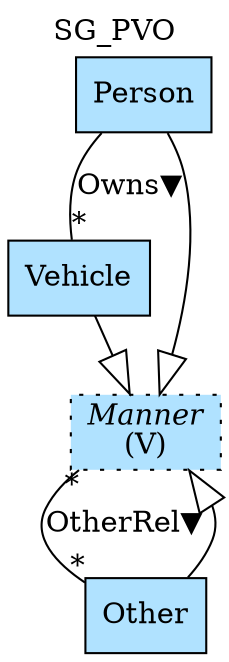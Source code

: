 digraph {graph[label=SG_PVO,labelloc=tl,labelfontsize=12];
"Person"[shape=record,fillcolor=lightskyblue1,style = filled,label="Person"];
"Vehicle"[shape=record,fillcolor=lightskyblue1,style = filled,label="Vehicle"];
"Manner"[shape=record,fillcolor=lightskyblue1,style ="filled,dotted",label=<{<I>Manner</I><br/>(V)}>];
"Other"[shape=record,fillcolor=lightskyblue1,style = filled,label="Other"];

"Person"->"Vehicle"[label="Owns▼",dir=none,taillabel="",headlabel="*"];
"Person"->"Manner"[arrowhead=onormal,arrowsize=2.0];
"Vehicle"->"Manner"[arrowhead=onormal,arrowsize=2.0];
"Other"->"Manner"[arrowhead=onormal,arrowsize=2.0];
"Manner"->"Other"[label="OtherRel▼",dir=none,taillabel="*",headlabel="*"];
}